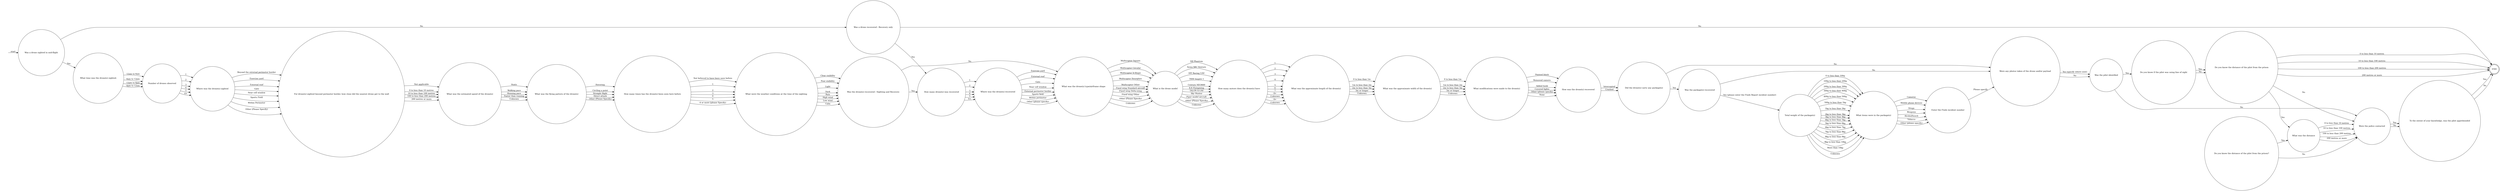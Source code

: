 digraph OLD_DRONE_SIGHTING {  rankdir=LR;
  node [shape = circle];
  START_NODE [label="", shape=none];
  START_NODE -> 57179 [label = "start"];
  END_NODE [label="END", shape="doublecircle"];
  57179 [label = "Was a drone sighted in mid-flight"];
  57179 -> 57180 [label = "Yes"];
  57179 -> 57193 [label = "No"];
  57180 [label = "What time was the drone(s) sighted."];
  57180 -> 57181 [label = "12am to 6am"];
  57180 -> 57181 [label = "6am to 12pm"];
  57180 -> 57181 [label = "12pm to 6pm"];
  57180 -> 57181 [label = "6pm to 12am"];
  57181 [label = "Number of drones observed"];
  57181 -> 57184 [label = "1"];
  57181 -> 57184 [label = "2"];
  57181 -> 57184 [label = "3"];
  57181 -> 57184 [label = "4"];
  57181 -> 57184 [label = "5"];
  57181 -> 57184 [label = "6+"];
  57184 [label = "Where was the drone(s) sighted"];
  57184 -> 57185 [label = "Beyond the external perimeter border"];
  57184 -> 57185 [label = "Exercise yard"];
  57184 -> 57185 [label = "External roof"];
  57184 -> 57185 [label = "Gate"];
  57184 -> 57185 [label = "Near cell window"];
  57184 -> 57185 [label = "Sports Field"];
  57184 -> 57185 [label = "Within Perimeter"];
  57184 -> 57185 [label = "Other (Please Specify)"];
  57185 [label = "For drone(s) sighted beyond perimeter border, how close did the nearest drone get to the wall"];
  57185 -> 57186 [label = "Not applicable"];
  57185 -> 57186 [label = "0 to less than 10 metres"];
  57185 -> 57186 [label = "10 to less than 100 metres"];
  57185 -> 57186 [label = "100 to less than 200 metres"];
  57185 -> 57186 [label = "200 metres or more"];
  57186 [label = "What was the estimated speed of the drone(s)"];
  57186 -> 57187 [label = "Static"];
  57186 -> 57187 [label = "Walking pace"];
  57186 -> 57187 [label = "Running pace"];
  57186 -> 57187 [label = "Faster than running"];
  57186 -> 57187 [label = "Unknown"];
  57187 [label = "What was the flying pattern of the drone(s)"];
  57187 -> 57188 [label = "Hovering"];
  57187 -> 57188 [label = "Circling a point"];
  57187 -> 57188 [label = "Straight flight"];
  57187 -> 57188 [label = "Direct attack"];
  57187 -> 57188 [label = "Other (Please Specify)"];
  57188 [label = "How many times has the drone(s) been seen here before"];
  57188 -> 57189 [label = "Not believed to have been seen before"];
  57188 -> 57189 [label = "1"];
  57188 -> 57189 [label = "2"];
  57188 -> 57189 [label = "3"];
  57188 -> 57189 [label = "4"];
  57188 -> 57189 [label = "5"];
  57188 -> 57189 [label = "6 or more (please Specify)"];
  57189 [label = "What were the weather conditions at the time of the sighting"];
  57189 -> 57192 [label = "Clear visibility"];
  57189 -> 57192 [label = "Poor visibility"];
  57189 -> 57192 [label = "Light"];
  57189 -> 57192 [label = "Dark"];
  57189 -> 57192 [label = "Rain"];
  57189 -> 57192 [label = "High wind"];
  57189 -> 57192 [label = "Low wind"];
  57189 -> 57192 [label = "Calm"];
  57192 [label = "Was the drone(s) recovered - Sighting and Recovery"];
  57192 -> 57194 [label = "Yes"];
  57192 -> 57198 [label = "No"];
  57193 [label = "Was a drone recovered - Recovery only"];
  57193 -> 57194 [label = "Yes"];
  57193 -> END_NODE [label = "No"];
  57194 [label = "How many drone(s) was recovered"];
  57194 -> 57197 [label = "1"];
  57194 -> 57197 [label = "2"];
  57194 -> 57197 [label = "3"];
  57194 -> 57197 [label = "4"];
  57194 -> 57197 [label = "5"];
  57194 -> 57197 [label = "6+"];
  57197 [label = "Where was the drone(s) recovered"];
  57197 -> 57198 [label = "Exercise yard"];
  57197 -> 57198 [label = "External roof"];
  57197 -> 57198 [label = "Gate"];
  57197 -> 57198 [label = "Near cell window"];
  57197 -> 57198 [label = "External perimeter border"];
  57197 -> 57198 [label = "Sports field"];
  57197 -> 57198 [label = "Within perimeter"];
  57197 -> 57198 [label = "Other (please specify)"];
  57198 [label = "What was the drone(s) type/airframe shape"];
  57198 -> 57199 [label = "Multicopter Square"];
  57198 -> 57199 [label = "Multicopter Circular"];
  57198 -> 57199 [label = "Multicopter X-Shape"];
  57198 -> 57199 [label = "Multicopter Hourglass"];
  57198 -> 57199 [label = "Multicopter Other"];
  57198 -> 57199 [label = "Fixed wing Standard aircraft"];
  57198 -> 57199 [label = "Fixed wing Delta-wing"];
  57198 -> 57199 [label = "Fixed wing Other"];
  57198 -> 57199 [label = "Other (Please Specify)"];
  57198 -> 57199 [label = "Unknown"];
  57199 [label = "What is the drone model"];
  57199 -> 57200 [label = "DJI Phantom"];
  57199 -> 57200 [label = "Syma X8C Venture"];
  57199 -> 57200 [label = "DIY Racing UAV"];
  57199 -> 57200 [label = "T600 Inspire 1"];
  57199 -> 57200 [label = "Century NEO660"];
  57199 -> 57200 [label = "X-8 Flyingwing"];
  57199 -> 57200 [label = "TALON X-UAV"];
  57199 -> 57200 [label = "Sky Hunter"];
  57199 -> 57200 [label = "Piper model aircraft"];
  57199 -> 57200 [label = "Other (Please Specify)"];
  57199 -> 57200 [label = "Unknown"];
  57200 [label = "How many motors does the drone(s) have"];
  57200 -> 57201 [label = "1"];
  57200 -> 57201 [label = "2"];
  57200 -> 57201 [label = "3"];
  57200 -> 57201 [label = "4"];
  57200 -> 57201 [label = "5"];
  57200 -> 57201 [label = "6"];
  57200 -> 57201 [label = "7"];
  57200 -> 57201 [label = "8+"];
  57200 -> 57201 [label = "Unknown"];
  57200 -> 57201 [label = "8+"];
  57200 -> 57201 [label = "Unknown"];
  57201 [label = "What was the approximate length of the drone(s)"];
  57201 -> 57202 [label = "0 to less than 1m"];
  57201 -> 57202 [label = "1m to less than 2m"];
  57201 -> 57202 [label = "2m to less than 3m"];
  57201 -> 57202 [label = "3m or longer"];
  57201 -> 57202 [label = "Unknown"];
  57202 [label = "What was the approximate width of the drone(s)"];
  57202 -> 57203 [label = "0 to less than 1m"];
  57202 -> 57203 [label = "1m to less than 2m"];
  57202 -> 57203 [label = "2m to less than 3m"];
  57202 -> 57203 [label = "3m or longer"];
  57202 -> 57203 [label = "Unknown"];
  57203 [label = "What modifications were made to the drone(s)"];
  57203 -> 57204 [label = "Painted black"];
  57203 -> 57204 [label = "Removed camera"];
  57203 -> 57204 [label = "Added hook"];
  57203 -> 57204 [label = "Covered lights"];
  57203 -> 57204 [label = "Other (please specify)"];
  57203 -> 57204 [label = "None"];
  57204 [label = "How was the drone(s) recovered"];
  57204 -> 57205 [label = "Intercepted"];
  57204 -> 57205 [label = "Crashed"];
  57205 [label = "Did the drone(s) carry any package(s)"];
  57205 -> 57206 [label = "Yes"];
  57205 -> 57210 [label = "No"];
  57206 [label = "Was the package(s) recovered"];
  57206 -> 57207 [label = "Yes (please enter the Finds Report incident number)"];
  57206 -> 57210 [label = "No"];
  57207 [label = "Total weight of the package(s)"];
  57207 -> 57208 [label = "0 to less than 100g"];
  57207 -> 57208 [label = "100g to less than 200g"];
  57207 -> 57208 [label = "200g to less than 300g"];
  57207 -> 57208 [label = "300g to less than 400g"];
  57207 -> 57208 [label = "400g to less than 500g"];
  57207 -> 57208 [label = "500g to less than 1kg"];
  57207 -> 57208 [label = "1kg to less than 2kg"];
  57207 -> 57208 [label = "2kg to less than 3kg"];
  57207 -> 57208 [label = "3kg to less than 4kg"];
  57207 -> 57208 [label = "4kg to less than 5kg"];
  57207 -> 57208 [label = "5kg to less than 6kg"];
  57207 -> 57208 [label = "6kg to less than 7kg"];
  57207 -> 57208 [label = "7kg to less than 8kg"];
  57207 -> 57208 [label = "8kg to less than 9kg"];
  57207 -> 57208 [label = "9kg to less than 10kg"];
  57207 -> 57208 [label = "More than 10kg"];
  57207 -> 57208 [label = "Unknown"];
  57208 [label = "What items were in the package(s)"];
  57208 -> 57209 [label = "Cameras"];
  57208 -> 57209 [label = "Mobile phone devices"];
  57208 -> 57209 [label = "Drugs"];
  57208 -> 57209 [label = "Weapons"];
  57208 -> 57209 [label = "Alcohol/hooch"];
  57208 -> 57209 [label = "Tobacco"];
  57208 -> 57209 [label = "Other (please specify)"];
  57209 [label = "Enter the Finds incident number"];
  57209 -> 57210 [label = "Please specify"];
  57210 [label = "Were any photos taken of the drone and/or payload"];
  57210 -> 57211 [label = "Yes (specify where sent)"];
  57210 -> 57211 [label = "No"];
  57211 [label = "Was the pilot identified"];
  57211 -> 57212 [label = "Yes"];
  57211 -> 57215 [label = "No"];
  57212 [label = "Do you know if the pilot was using line of sight"];
  57212 -> 57213 [label = "Yes"];
  57212 -> 57213 [label = "No"];
  57213 [label = "Do you know the distance of the pilot from the prison"];
  57213 -> END_NODE [label = "0 to less than 10 metres"];
  57213 -> END_NODE [label = "10 to less than 100 metres"];
  57213 -> END_NODE [label = "100 to less than 200 metres"];
  57213 -> END_NODE [label = "200 metres or more"];
  57213 -> 57214 [label = "Yes"];
  57213 -> 57215 [label = "No"];
  57214 [label = "What was the distance"];
  57214 -> 57215 [label = "0 to less than 10 metres"];
  57214 -> 57215 [label = "10 to less than 100 metres"];
  57214 -> 57215 [label = "100 to less than 200 metres"];
  57214 -> 57215 [label = "200 metres or more"];
  57215 [label = "Were the police contacted"];
  57215 -> 57216 [label = "Yes"];
  57215 -> 57216 [label = "No"];
  57216 [label = "To the extent of your knowledge, was the pilot apprehended"];
  57216 -> END_NODE [label = "Yes"];
  57216 -> END_NODE [label = "No"];
  57219 [label = "Do you know the distance of the pilot from the prison?"];
  57219 -> 57214 [label = "Yes"];
  57219 -> 57215 [label = "No"];
}
